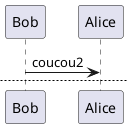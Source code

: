 {
  "sha1": "k65e1ebj113hg8ggbb16erg3glxtzd8",
  "insertion": {
    "when": "2024-06-03T18:59:32.670Z",
    "user": "plantuml@gmail.com"
  }
}
@startuml
participant Bob
'activate Alice
Bob->Alice: coucou2
newpage
Alice->Bob: ok0
'destroy Alice
Alice->Bob: ok1
@enduml
